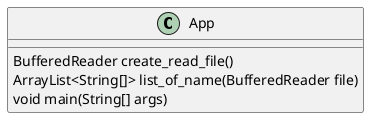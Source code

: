 @startuml
'https://plantuml.com/sequence-diagram

class App {
  BufferedReader create_read_file()
  ArrayList<String[]> list_of_name(BufferedReader file)
  void main(String[] args)
}


@enduml